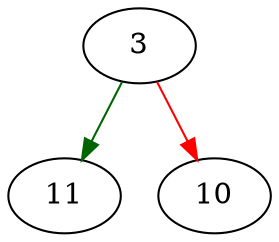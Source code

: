 strict digraph "quotearg_custom" {
	// Node definitions.
	3 [entry=true];
	11;
	10;

	// Edge definitions.
	3 -> 11 [
		color=darkgreen
		cond=true
	];
	3 -> 10 [
		color=red
		cond=false
	];
}